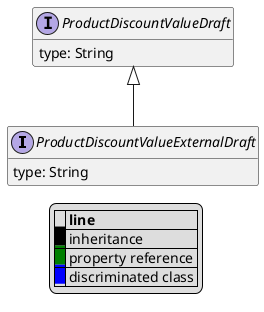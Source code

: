 @startuml

hide empty fields
hide empty methods
legend
|= |= line |
|<back:black>   </back>| inheritance |
|<back:green>   </back>| property reference |
|<back:blue>   </back>| discriminated class |
endlegend
interface ProductDiscountValueExternalDraft [[ProductDiscountValueExternalDraft.svg]] extends ProductDiscountValueDraft {
    type: String
}
interface ProductDiscountValueDraft [[ProductDiscountValueDraft.svg]]  {
    type: String
}





@enduml
